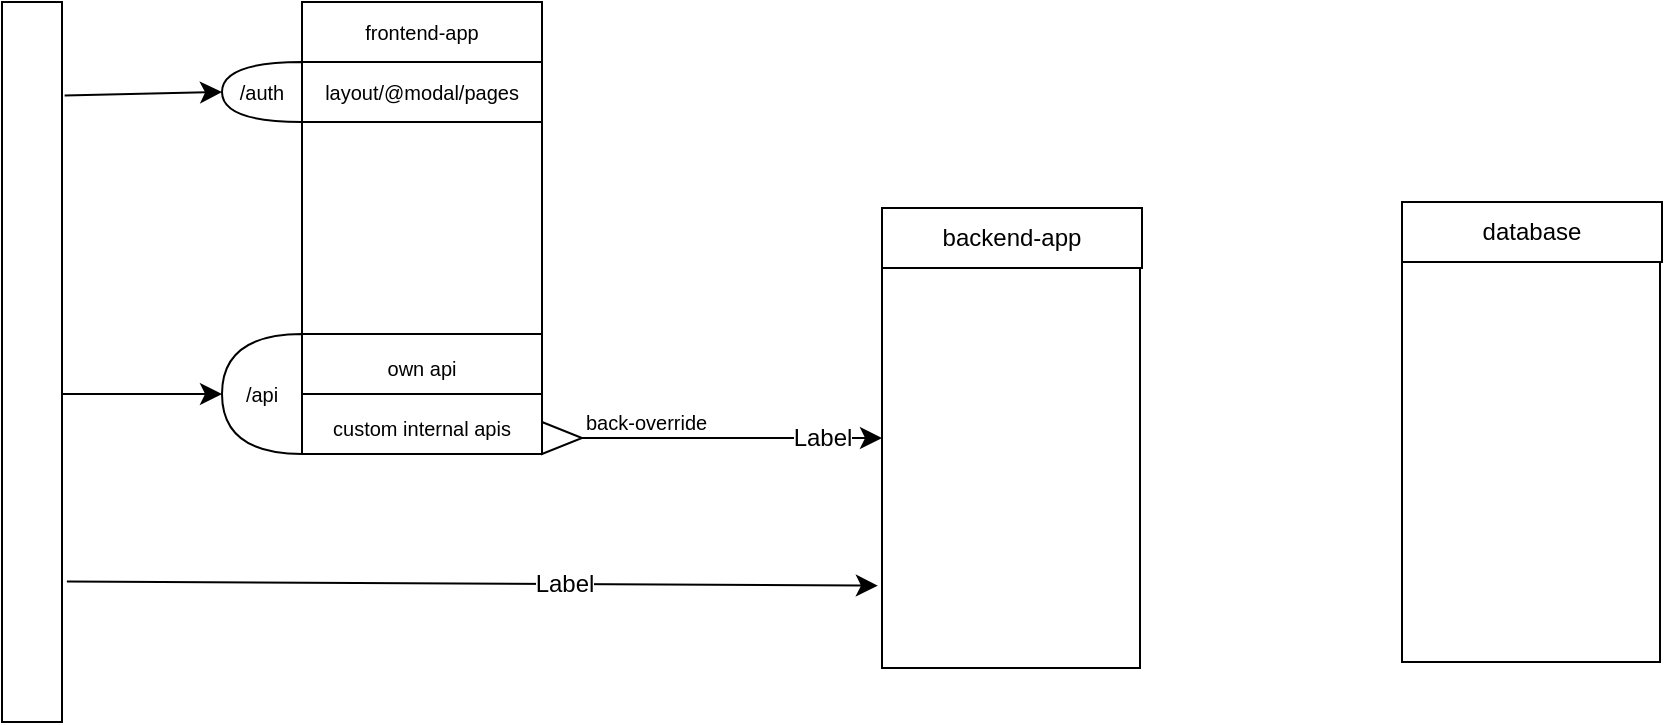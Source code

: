 <mxfile version="24.7.5">
  <diagram name="Page-1" id="y2chE3Pwar_3OVVMKMsw">
    <mxGraphModel dx="1360" dy="1452" grid="1" gridSize="10" guides="1" tooltips="1" connect="1" arrows="1" fold="1" page="0" pageScale="1" pageWidth="827" pageHeight="1169" math="0" shadow="0">
      <root>
        <mxCell id="0" />
        <mxCell id="1" parent="0" />
        <mxCell id="1E-uGzAMJETQeoJDSYsV-43" value="" style="group" vertex="1" connectable="0" parent="1">
          <mxGeometry x="480" y="3" width="130" height="230" as="geometry" />
        </mxCell>
        <mxCell id="1E-uGzAMJETQeoJDSYsV-41" value="" style="rounded=0;whiteSpace=wrap;html=1;" vertex="1" parent="1E-uGzAMJETQeoJDSYsV-43">
          <mxGeometry width="129" height="230" as="geometry" />
        </mxCell>
        <mxCell id="1E-uGzAMJETQeoJDSYsV-42" value="backend-app" style="rounded=0;whiteSpace=wrap;html=1;" vertex="1" parent="1E-uGzAMJETQeoJDSYsV-43">
          <mxGeometry width="130" height="30" as="geometry" />
        </mxCell>
        <mxCell id="1E-uGzAMJETQeoJDSYsV-21" value="" style="endArrow=classic;html=1;rounded=0;fontSize=12;startSize=8;endSize=8;curved=1;exitX=1;exitY=0.5;exitDx=0;exitDy=0;entryX=0;entryY=0.5;entryDx=0;entryDy=0;" edge="1" parent="1" source="1E-uGzAMJETQeoJDSYsV-19" target="1E-uGzAMJETQeoJDSYsV-41">
          <mxGeometry relative="1" as="geometry">
            <mxPoint x="330" y="110.88" as="sourcePoint" />
            <mxPoint x="500" y="118" as="targetPoint" />
          </mxGeometry>
        </mxCell>
        <mxCell id="1E-uGzAMJETQeoJDSYsV-22" value="Label" style="edgeLabel;resizable=0;html=1;fontSize=12;;align=center;verticalAlign=middle;" connectable="0" vertex="1" parent="1E-uGzAMJETQeoJDSYsV-21">
          <mxGeometry relative="1" as="geometry">
            <mxPoint x="45" as="offset" />
          </mxGeometry>
        </mxCell>
        <mxCell id="1E-uGzAMJETQeoJDSYsV-23" value="&lt;font style=&quot;font-size: 10px;&quot;&gt;back-override&lt;/font&gt;" style="edgeLabel;resizable=0;html=1;fontSize=12;;align=left;verticalAlign=bottom;" connectable="0" vertex="1" parent="1E-uGzAMJETQeoJDSYsV-21">
          <mxGeometry x="-1" relative="1" as="geometry" />
        </mxCell>
        <mxCell id="1E-uGzAMJETQeoJDSYsV-44" value="" style="endArrow=classic;html=1;rounded=0;fontSize=12;startSize=8;endSize=8;curved=1;entryX=-0.016;entryY=0.821;entryDx=0;entryDy=0;entryPerimeter=0;exitX=1.081;exitY=0.805;exitDx=0;exitDy=0;exitPerimeter=0;" edge="1" parent="1" source="1E-uGzAMJETQeoJDSYsV-48" target="1E-uGzAMJETQeoJDSYsV-41">
          <mxGeometry relative="1" as="geometry">
            <mxPoint x="80" y="190" as="sourcePoint" />
            <mxPoint x="460" y="190" as="targetPoint" />
          </mxGeometry>
        </mxCell>
        <mxCell id="1E-uGzAMJETQeoJDSYsV-45" value="Label" style="edgeLabel;resizable=0;html=1;fontSize=12;;align=center;verticalAlign=middle;" connectable="0" vertex="1" parent="1E-uGzAMJETQeoJDSYsV-44">
          <mxGeometry relative="1" as="geometry">
            <mxPoint x="45" as="offset" />
          </mxGeometry>
        </mxCell>
        <mxCell id="1E-uGzAMJETQeoJDSYsV-48" value="" style="rounded=0;whiteSpace=wrap;html=1;" vertex="1" parent="1">
          <mxGeometry x="40" y="-100" width="30" height="360" as="geometry" />
        </mxCell>
        <mxCell id="1E-uGzAMJETQeoJDSYsV-49" value="" style="endArrow=classic;html=1;rounded=0;fontSize=12;startSize=8;endSize=8;curved=1;entryX=1;entryY=0.5;entryDx=0;entryDy=0;entryPerimeter=0;exitX=1.044;exitY=0.13;exitDx=0;exitDy=0;exitPerimeter=0;" edge="1" parent="1" source="1E-uGzAMJETQeoJDSYsV-48" target="1E-uGzAMJETQeoJDSYsV-15">
          <mxGeometry width="50" height="50" relative="1" as="geometry">
            <mxPoint x="390" y="30" as="sourcePoint" />
            <mxPoint x="440" y="-20" as="targetPoint" />
          </mxGeometry>
        </mxCell>
        <mxCell id="1E-uGzAMJETQeoJDSYsV-50" value="" style="group" vertex="1" connectable="0" parent="1">
          <mxGeometry x="70" y="-100" width="310" height="226" as="geometry" />
        </mxCell>
        <mxCell id="1E-uGzAMJETQeoJDSYsV-9" value="" style="group;fontSize=10;" vertex="1" connectable="0" parent="1E-uGzAMJETQeoJDSYsV-50">
          <mxGeometry width="310" height="226" as="geometry" />
        </mxCell>
        <mxCell id="1E-uGzAMJETQeoJDSYsV-3" value="" style="group;fontSize=10;" vertex="1" connectable="0" parent="1E-uGzAMJETQeoJDSYsV-9">
          <mxGeometry x="120" width="190" height="226" as="geometry" />
        </mxCell>
        <mxCell id="1E-uGzAMJETQeoJDSYsV-1" value="" style="rounded=0;whiteSpace=wrap;html=1;fontSize=10;" vertex="1" parent="1E-uGzAMJETQeoJDSYsV-3">
          <mxGeometry width="120" height="226" as="geometry" />
        </mxCell>
        <mxCell id="1E-uGzAMJETQeoJDSYsV-2" value="frontend-app" style="rounded=0;whiteSpace=wrap;html=1;fontSize=10;" vertex="1" parent="1E-uGzAMJETQeoJDSYsV-3">
          <mxGeometry width="120" height="30" as="geometry" />
        </mxCell>
        <mxCell id="1E-uGzAMJETQeoJDSYsV-4" value="" style="rounded=0;whiteSpace=wrap;html=1;fontSize=10;" vertex="1" parent="1E-uGzAMJETQeoJDSYsV-3">
          <mxGeometry y="166" width="120" height="60" as="geometry" />
        </mxCell>
        <mxCell id="1E-uGzAMJETQeoJDSYsV-6" value="" style="endArrow=none;html=1;rounded=0;fontSize=10;startSize=8;endSize=8;curved=1;exitX=0;exitY=0.5;exitDx=0;exitDy=0;entryX=1;entryY=0.5;entryDx=0;entryDy=0;" edge="1" parent="1E-uGzAMJETQeoJDSYsV-3" source="1E-uGzAMJETQeoJDSYsV-4" target="1E-uGzAMJETQeoJDSYsV-4">
          <mxGeometry width="50" height="50" relative="1" as="geometry">
            <mxPoint x="19" y="168" as="sourcePoint" />
            <mxPoint x="69" y="118" as="targetPoint" />
          </mxGeometry>
        </mxCell>
        <mxCell id="1E-uGzAMJETQeoJDSYsV-16" value="&lt;font style=&quot;font-size: 10px;&quot;&gt;layout/@modal/pages&lt;/font&gt;" style="rounded=0;whiteSpace=wrap;html=1;fontSize=10;" vertex="1" parent="1E-uGzAMJETQeoJDSYsV-3">
          <mxGeometry y="30" width="120" height="30" as="geometry" />
        </mxCell>
        <mxCell id="1E-uGzAMJETQeoJDSYsV-17" value="&lt;font style=&quot;font-size: 10px;&quot;&gt;custom internal apis&lt;/font&gt;" style="text;html=1;align=center;verticalAlign=middle;whiteSpace=wrap;rounded=0;fontSize=16;" vertex="1" parent="1E-uGzAMJETQeoJDSYsV-3">
          <mxGeometry y="196" width="120" height="30" as="geometry" />
        </mxCell>
        <mxCell id="1E-uGzAMJETQeoJDSYsV-18" value="&lt;span style=&quot;font-size: 10px;&quot;&gt;own api&lt;/span&gt;" style="text;html=1;align=center;verticalAlign=middle;whiteSpace=wrap;rounded=0;fontSize=16;" vertex="1" parent="1E-uGzAMJETQeoJDSYsV-3">
          <mxGeometry y="166" width="120" height="30" as="geometry" />
        </mxCell>
        <mxCell id="1E-uGzAMJETQeoJDSYsV-10" value="/api" style="shape=or;whiteSpace=wrap;html=1;direction=west;fontSize=10;" vertex="1" parent="1E-uGzAMJETQeoJDSYsV-9">
          <mxGeometry x="80" y="166" width="40" height="60" as="geometry" />
        </mxCell>
        <mxCell id="1E-uGzAMJETQeoJDSYsV-11" value="" style="endArrow=classic;html=1;rounded=0;fontSize=10;startSize=8;endSize=8;curved=1;entryX=1;entryY=0.5;entryDx=0;entryDy=0;entryPerimeter=0;" edge="1" parent="1E-uGzAMJETQeoJDSYsV-9" target="1E-uGzAMJETQeoJDSYsV-10">
          <mxGeometry width="50" height="50" relative="1" as="geometry">
            <mxPoint y="196" as="sourcePoint" />
            <mxPoint x="41" y="116" as="targetPoint" />
          </mxGeometry>
        </mxCell>
        <mxCell id="1E-uGzAMJETQeoJDSYsV-15" value="&lt;font style=&quot;font-size: 10px;&quot;&gt;/auth&lt;/font&gt;" style="shape=or;whiteSpace=wrap;html=1;direction=west;fontSize=10;" vertex="1" parent="1E-uGzAMJETQeoJDSYsV-9">
          <mxGeometry x="80" y="30" width="40" height="30" as="geometry" />
        </mxCell>
        <mxCell id="1E-uGzAMJETQeoJDSYsV-19" value="" style="triangle;whiteSpace=wrap;html=1;" vertex="1" parent="1E-uGzAMJETQeoJDSYsV-50">
          <mxGeometry x="240" y="210" width="20" height="16" as="geometry" />
        </mxCell>
        <mxCell id="1E-uGzAMJETQeoJDSYsV-51" value="" style="group" vertex="1" connectable="0" parent="1">
          <mxGeometry x="740" width="130" height="230" as="geometry" />
        </mxCell>
        <mxCell id="1E-uGzAMJETQeoJDSYsV-52" value="" style="rounded=0;whiteSpace=wrap;html=1;" vertex="1" parent="1E-uGzAMJETQeoJDSYsV-51">
          <mxGeometry width="129" height="230" as="geometry" />
        </mxCell>
        <mxCell id="1E-uGzAMJETQeoJDSYsV-53" value="database" style="rounded=0;whiteSpace=wrap;html=1;" vertex="1" parent="1E-uGzAMJETQeoJDSYsV-51">
          <mxGeometry width="130" height="30" as="geometry" />
        </mxCell>
      </root>
    </mxGraphModel>
  </diagram>
</mxfile>
